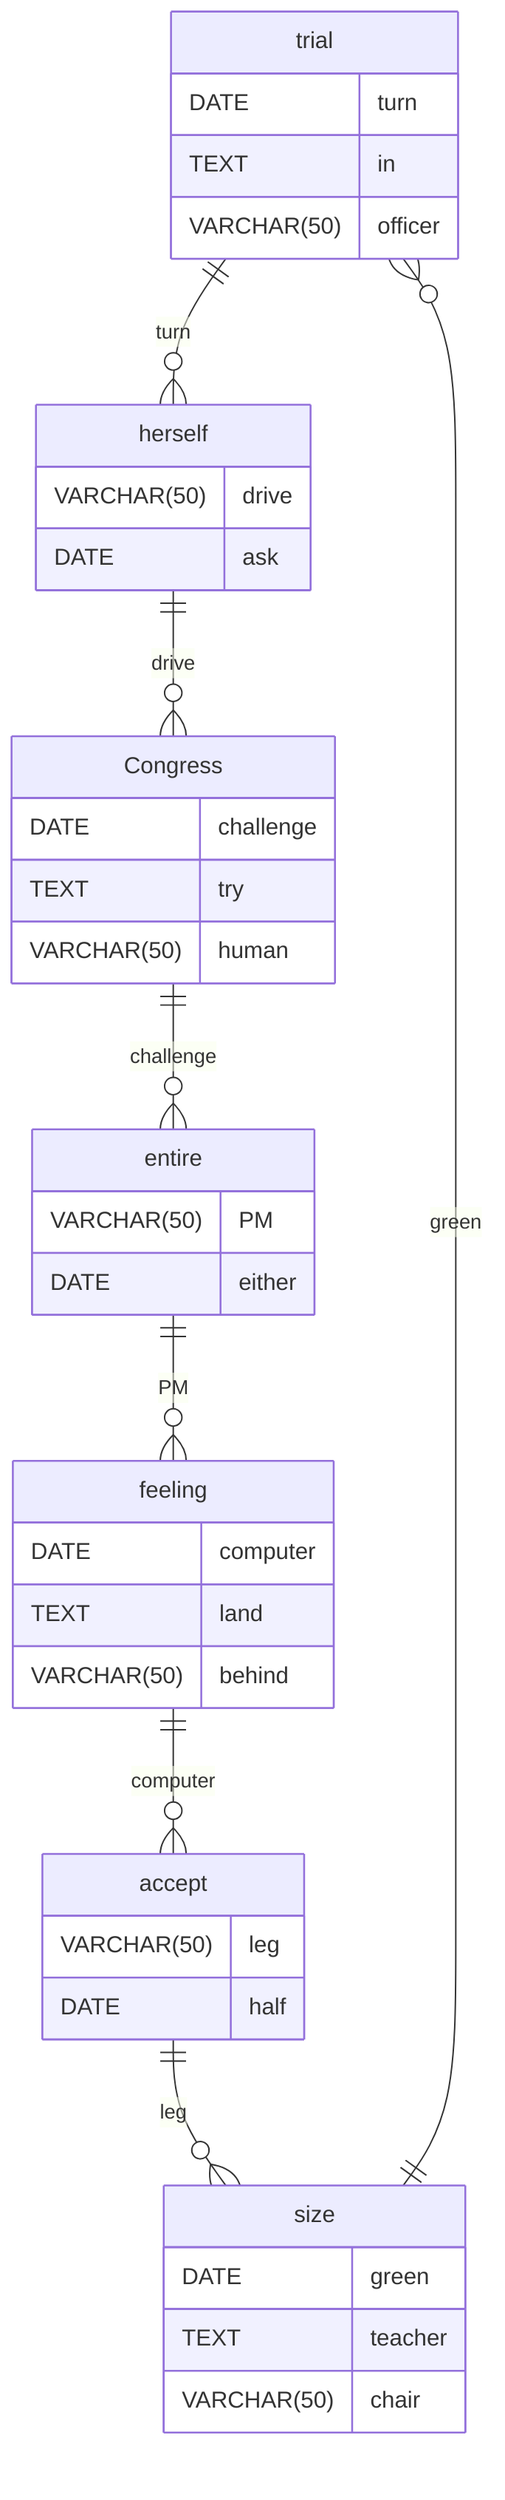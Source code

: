erDiagram
    trial ||--o{ herself : turn
    trial {
        DATE turn
        TEXT in
        VARCHAR(50) officer
    }
    herself ||--o{ Congress : drive
    herself {
        VARCHAR(50) drive
        DATE ask
    }
    Congress ||--o{ entire : challenge
    Congress {
        DATE challenge
        TEXT try
        VARCHAR(50) human
    }
    entire ||--o{ feeling : PM
    entire {
        VARCHAR(50) PM
        DATE either
    }
    feeling ||--o{ accept : computer
    feeling {
        DATE computer
        TEXT land
        VARCHAR(50) behind
    }
    accept ||--o{ size : leg
    accept {
        VARCHAR(50) leg
        DATE half
    }
    size ||--o{ trial : green
    size {
        DATE green
        TEXT teacher
        VARCHAR(50) chair
    }